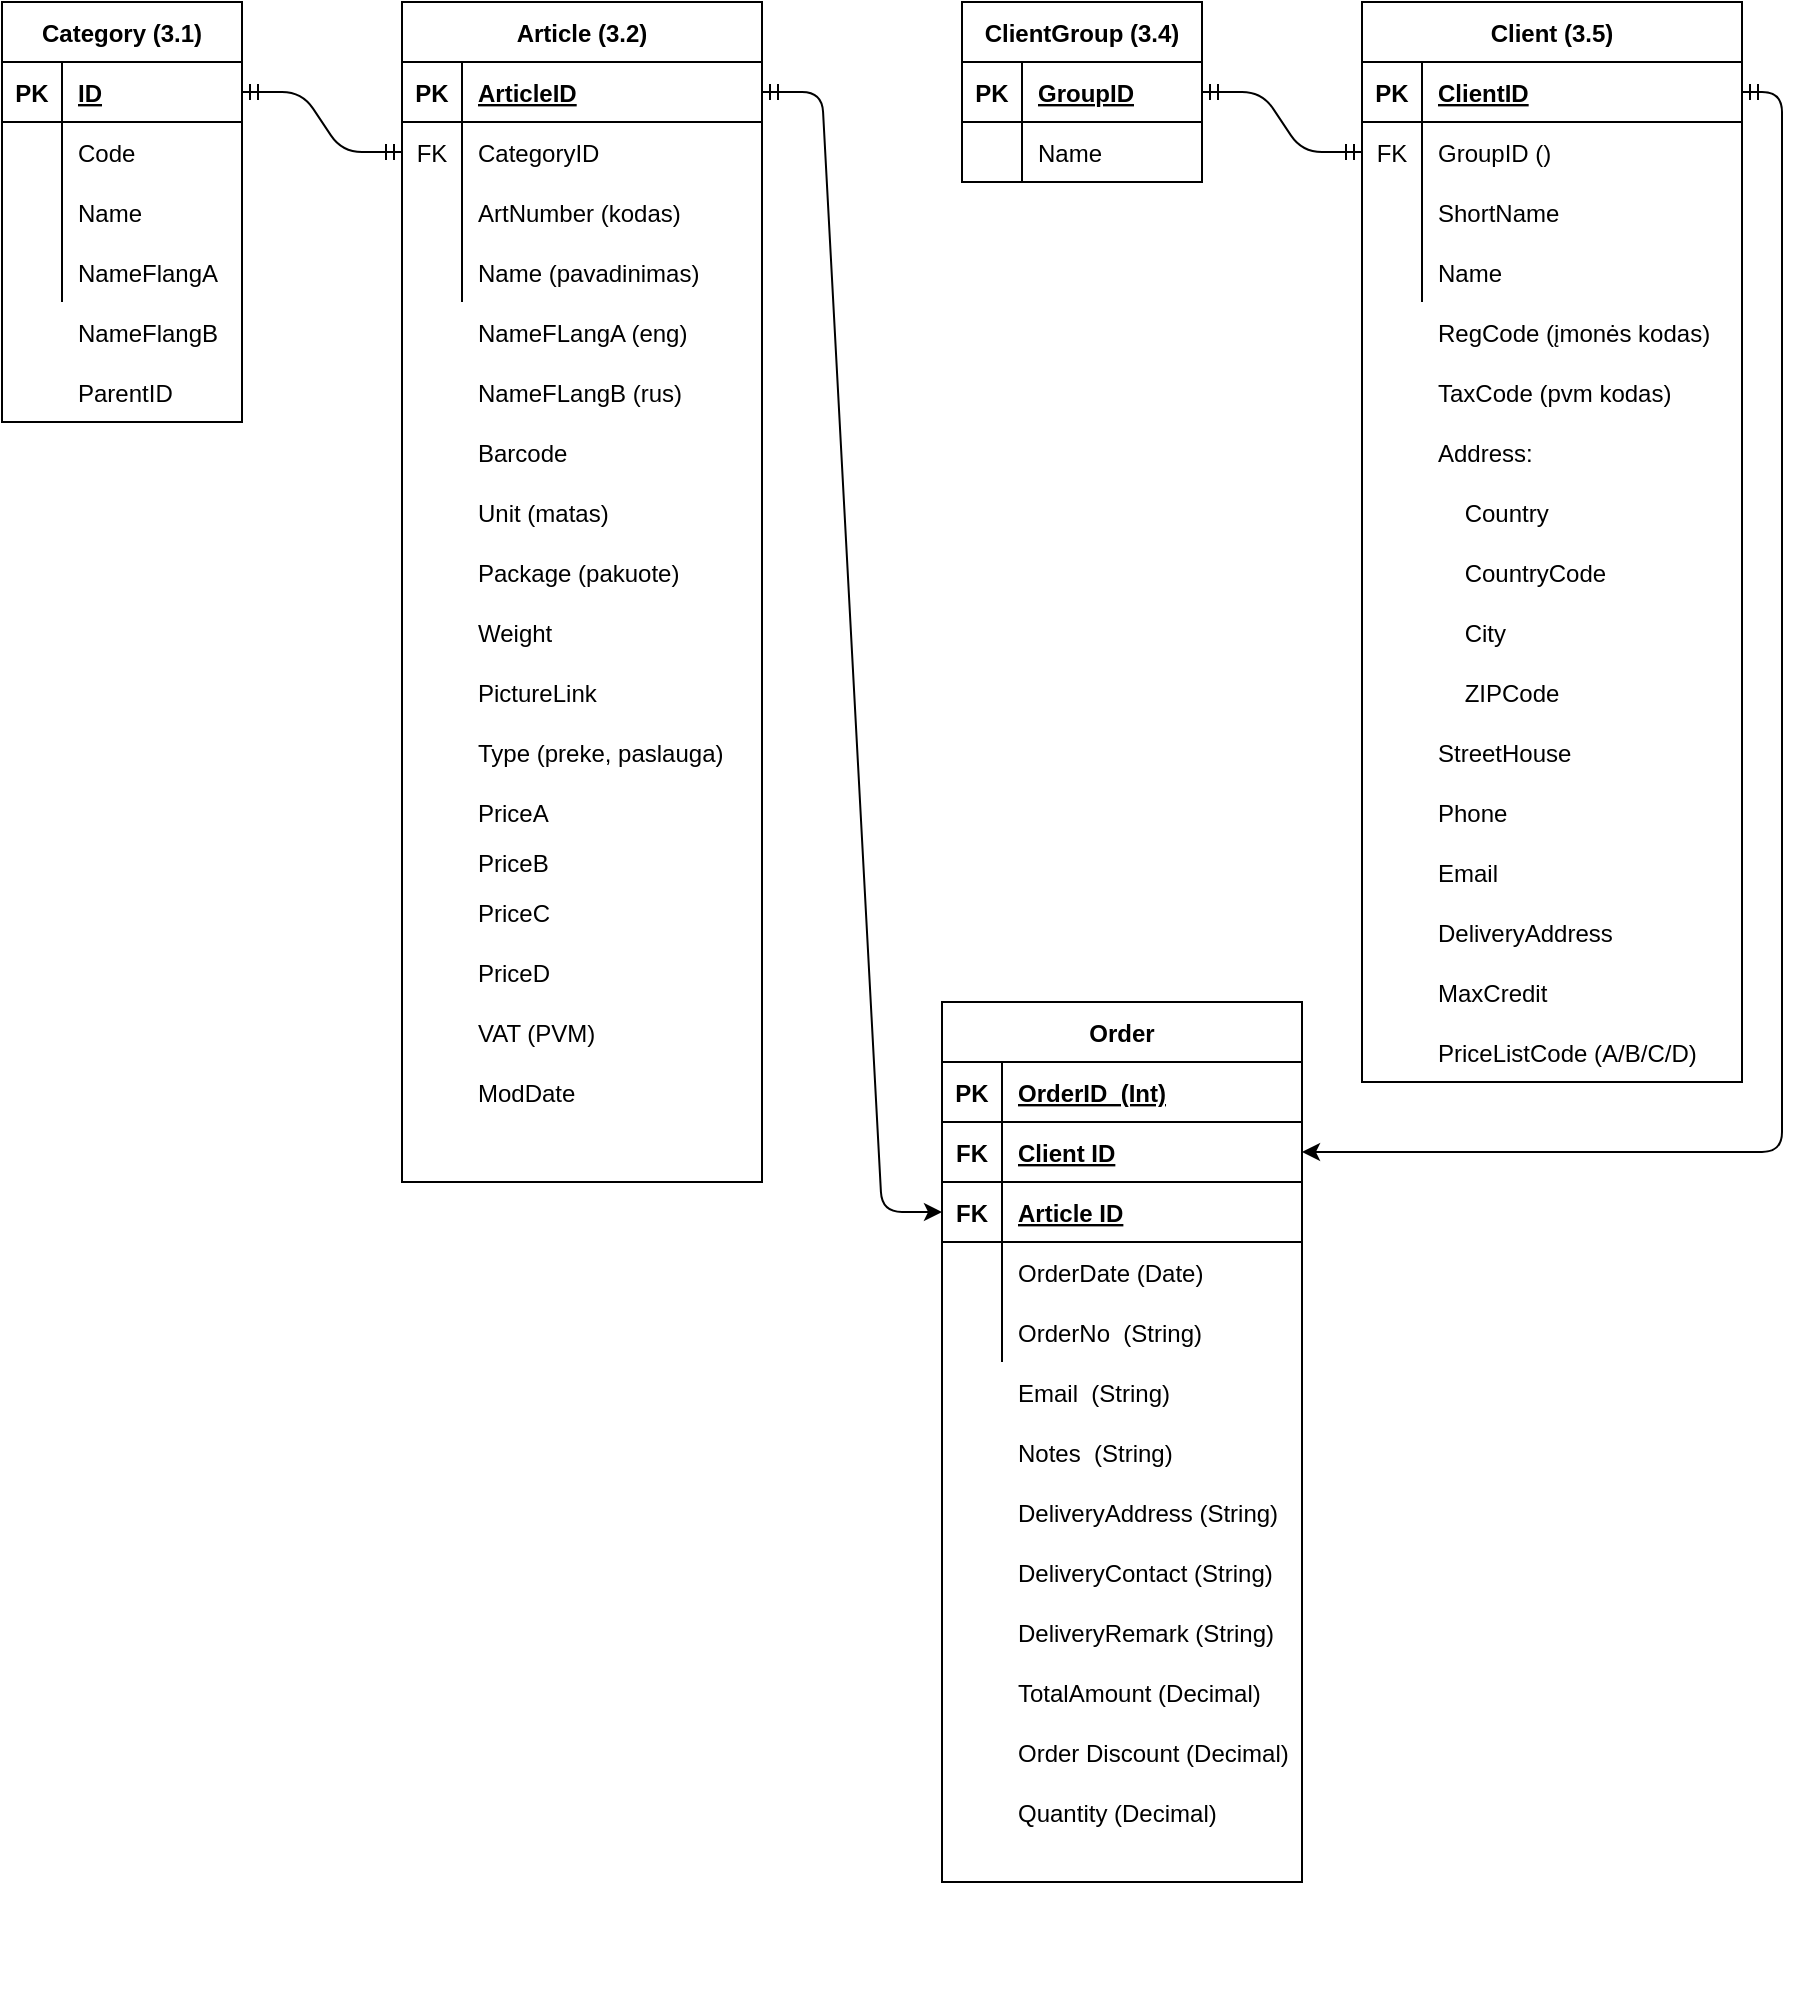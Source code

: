 <mxfile version="13.11.0" type="github">
  <diagram id="Sob70W7KQx55epvfSA4f" name="Page-1">
    <mxGraphModel dx="942" dy="583" grid="1" gridSize="10" guides="1" tooltips="1" connect="1" arrows="1" fold="1" page="1" pageScale="1" pageWidth="1169" pageHeight="1654" math="0" shadow="0">
      <root>
        <mxCell id="0" />
        <mxCell id="1" parent="0" />
        <mxCell id="af1lZ-FyWqJlkD7z8286-17" value="" style="shape=partialRectangle;connectable=0;fillColor=none;top=0;left=0;bottom=0;right=0;align=left;spacingLeft=6;overflow=hidden;" parent="1" vertex="1">
          <mxGeometry x="220" y="240" width="150" height="30" as="geometry" />
        </mxCell>
        <mxCell id="af1lZ-FyWqJlkD7z8286-51" value="" style="group" parent="1" vertex="1" connectable="0">
          <mxGeometry x="240" y="40" width="180" height="590" as="geometry" />
        </mxCell>
        <mxCell id="af1lZ-FyWqJlkD7z8286-2" value="Article (3.2)" style="shape=table;startSize=30;container=1;collapsible=1;childLayout=tableLayout;fixedRows=1;rowLines=0;fontStyle=1;align=center;resizeLast=1;" parent="af1lZ-FyWqJlkD7z8286-51" vertex="1">
          <mxGeometry width="180" height="590" as="geometry" />
        </mxCell>
        <mxCell id="af1lZ-FyWqJlkD7z8286-3" value="" style="shape=partialRectangle;collapsible=0;dropTarget=0;pointerEvents=0;fillColor=none;top=0;left=0;bottom=1;right=0;points=[[0,0.5],[1,0.5]];portConstraint=eastwest;" parent="af1lZ-FyWqJlkD7z8286-2" vertex="1">
          <mxGeometry y="30" width="180" height="30" as="geometry" />
        </mxCell>
        <mxCell id="af1lZ-FyWqJlkD7z8286-4" value="PK" style="shape=partialRectangle;connectable=0;fillColor=none;top=0;left=0;bottom=0;right=0;fontStyle=1;overflow=hidden;" parent="af1lZ-FyWqJlkD7z8286-3" vertex="1">
          <mxGeometry width="30" height="30" as="geometry" />
        </mxCell>
        <mxCell id="af1lZ-FyWqJlkD7z8286-5" value="ArticleID" style="shape=partialRectangle;connectable=0;fillColor=none;top=0;left=0;bottom=0;right=0;align=left;spacingLeft=6;fontStyle=5;overflow=hidden;" parent="af1lZ-FyWqJlkD7z8286-3" vertex="1">
          <mxGeometry x="30" width="150" height="30" as="geometry" />
        </mxCell>
        <mxCell id="af1lZ-FyWqJlkD7z8286-6" value="" style="shape=partialRectangle;collapsible=0;dropTarget=0;pointerEvents=0;fillColor=none;top=0;left=0;bottom=0;right=0;points=[[0,0.5],[1,0.5]];portConstraint=eastwest;" parent="af1lZ-FyWqJlkD7z8286-2" vertex="1">
          <mxGeometry y="60" width="180" height="30" as="geometry" />
        </mxCell>
        <mxCell id="af1lZ-FyWqJlkD7z8286-7" value="FK" style="shape=partialRectangle;connectable=0;fillColor=none;top=0;left=0;bottom=0;right=0;editable=1;overflow=hidden;" parent="af1lZ-FyWqJlkD7z8286-6" vertex="1">
          <mxGeometry width="30" height="30" as="geometry" />
        </mxCell>
        <mxCell id="af1lZ-FyWqJlkD7z8286-8" value="CategoryID" style="shape=partialRectangle;connectable=0;fillColor=none;top=0;left=0;bottom=0;right=0;align=left;spacingLeft=6;overflow=hidden;" parent="af1lZ-FyWqJlkD7z8286-6" vertex="1">
          <mxGeometry x="30" width="150" height="30" as="geometry" />
        </mxCell>
        <mxCell id="af1lZ-FyWqJlkD7z8286-9" value="" style="shape=partialRectangle;collapsible=0;dropTarget=0;pointerEvents=0;fillColor=none;top=0;left=0;bottom=0;right=0;points=[[0,0.5],[1,0.5]];portConstraint=eastwest;" parent="af1lZ-FyWqJlkD7z8286-2" vertex="1">
          <mxGeometry y="90" width="180" height="30" as="geometry" />
        </mxCell>
        <mxCell id="af1lZ-FyWqJlkD7z8286-10" value="" style="shape=partialRectangle;connectable=0;fillColor=none;top=0;left=0;bottom=0;right=0;editable=1;overflow=hidden;" parent="af1lZ-FyWqJlkD7z8286-9" vertex="1">
          <mxGeometry width="30" height="30" as="geometry" />
        </mxCell>
        <mxCell id="af1lZ-FyWqJlkD7z8286-11" value="ArtNumber (kodas)" style="shape=partialRectangle;connectable=0;fillColor=none;top=0;left=0;bottom=0;right=0;align=left;spacingLeft=6;overflow=hidden;" parent="af1lZ-FyWqJlkD7z8286-9" vertex="1">
          <mxGeometry x="30" width="150" height="30" as="geometry" />
        </mxCell>
        <mxCell id="af1lZ-FyWqJlkD7z8286-12" value="" style="shape=partialRectangle;collapsible=0;dropTarget=0;pointerEvents=0;fillColor=none;top=0;left=0;bottom=0;right=0;points=[[0,0.5],[1,0.5]];portConstraint=eastwest;" parent="af1lZ-FyWqJlkD7z8286-2" vertex="1">
          <mxGeometry y="120" width="180" height="30" as="geometry" />
        </mxCell>
        <mxCell id="af1lZ-FyWqJlkD7z8286-13" value="" style="shape=partialRectangle;connectable=0;fillColor=none;top=0;left=0;bottom=0;right=0;editable=1;overflow=hidden;" parent="af1lZ-FyWqJlkD7z8286-12" vertex="1">
          <mxGeometry width="30" height="30" as="geometry" />
        </mxCell>
        <mxCell id="af1lZ-FyWqJlkD7z8286-14" value="Name (pavadinimas)" style="shape=partialRectangle;connectable=0;fillColor=none;top=0;left=0;bottom=0;right=0;align=left;spacingLeft=6;overflow=hidden;" parent="af1lZ-FyWqJlkD7z8286-12" vertex="1">
          <mxGeometry x="30" width="150" height="30" as="geometry" />
        </mxCell>
        <mxCell id="af1lZ-FyWqJlkD7z8286-15" value="" style="shape=partialRectangle;collapsible=0;dropTarget=0;pointerEvents=0;fillColor=none;top=0;left=0;bottom=0;right=0;points=[[0,0.5],[1,0.5]];portConstraint=eastwest;" parent="af1lZ-FyWqJlkD7z8286-51" vertex="1">
          <mxGeometry y="120" width="180" height="30" as="geometry" />
        </mxCell>
        <mxCell id="af1lZ-FyWqJlkD7z8286-16" value="" style="shape=partialRectangle;connectable=0;fillColor=none;top=0;left=0;bottom=0;right=0;editable=1;overflow=hidden;" parent="af1lZ-FyWqJlkD7z8286-15" vertex="1">
          <mxGeometry width="30" height="30" as="geometry" />
        </mxCell>
        <mxCell id="af1lZ-FyWqJlkD7z8286-18" value="" style="shape=partialRectangle;collapsible=0;dropTarget=0;pointerEvents=0;fillColor=none;top=0;left=0;bottom=0;right=0;points=[[0,0.5],[1,0.5]];portConstraint=eastwest;" parent="af1lZ-FyWqJlkD7z8286-51" vertex="1">
          <mxGeometry y="150" width="180" height="30" as="geometry" />
        </mxCell>
        <mxCell id="af1lZ-FyWqJlkD7z8286-19" value="" style="shape=partialRectangle;connectable=0;fillColor=none;top=0;left=0;bottom=0;right=0;editable=1;overflow=hidden;" parent="af1lZ-FyWqJlkD7z8286-18" vertex="1">
          <mxGeometry width="30" height="30" as="geometry" />
        </mxCell>
        <mxCell id="af1lZ-FyWqJlkD7z8286-20" value="NameFLangA (eng)" style="shape=partialRectangle;connectable=0;fillColor=none;top=0;left=0;bottom=0;right=0;align=left;spacingLeft=6;overflow=hidden;" parent="af1lZ-FyWqJlkD7z8286-18" vertex="1">
          <mxGeometry x="30" width="150" height="30" as="geometry" />
        </mxCell>
        <mxCell id="af1lZ-FyWqJlkD7z8286-21" value="" style="shape=partialRectangle;collapsible=0;dropTarget=0;pointerEvents=0;fillColor=none;top=0;left=0;bottom=0;right=0;points=[[0,0.5],[1,0.5]];portConstraint=eastwest;" parent="af1lZ-FyWqJlkD7z8286-51" vertex="1">
          <mxGeometry y="180" width="180" height="30" as="geometry" />
        </mxCell>
        <mxCell id="af1lZ-FyWqJlkD7z8286-22" value="" style="shape=partialRectangle;connectable=0;fillColor=none;top=0;left=0;bottom=0;right=0;editable=1;overflow=hidden;" parent="af1lZ-FyWqJlkD7z8286-21" vertex="1">
          <mxGeometry width="30" height="30" as="geometry" />
        </mxCell>
        <mxCell id="af1lZ-FyWqJlkD7z8286-23" value="NameFLangB (rus)" style="shape=partialRectangle;connectable=0;fillColor=none;top=0;left=0;bottom=0;right=0;align=left;spacingLeft=6;overflow=hidden;" parent="af1lZ-FyWqJlkD7z8286-21" vertex="1">
          <mxGeometry x="30" width="150" height="30" as="geometry" />
        </mxCell>
        <mxCell id="af1lZ-FyWqJlkD7z8286-24" value="" style="shape=partialRectangle;collapsible=0;dropTarget=0;pointerEvents=0;fillColor=none;top=0;left=0;bottom=0;right=0;points=[[0,0.5],[1,0.5]];portConstraint=eastwest;" parent="af1lZ-FyWqJlkD7z8286-51" vertex="1">
          <mxGeometry y="210" width="180" height="30" as="geometry" />
        </mxCell>
        <mxCell id="af1lZ-FyWqJlkD7z8286-25" value="" style="shape=partialRectangle;connectable=0;fillColor=none;top=0;left=0;bottom=0;right=0;editable=1;overflow=hidden;" parent="af1lZ-FyWqJlkD7z8286-24" vertex="1">
          <mxGeometry width="30" height="30" as="geometry" />
        </mxCell>
        <mxCell id="af1lZ-FyWqJlkD7z8286-26" value="Barcode" style="shape=partialRectangle;connectable=0;fillColor=none;top=0;left=0;bottom=0;right=0;align=left;spacingLeft=6;overflow=hidden;" parent="af1lZ-FyWqJlkD7z8286-24" vertex="1">
          <mxGeometry x="30" width="150" height="30" as="geometry" />
        </mxCell>
        <mxCell id="af1lZ-FyWqJlkD7z8286-27" value="" style="shape=partialRectangle;collapsible=0;dropTarget=0;pointerEvents=0;fillColor=none;top=0;left=0;bottom=0;right=0;points=[[0,0.5],[1,0.5]];portConstraint=eastwest;" parent="af1lZ-FyWqJlkD7z8286-51" vertex="1">
          <mxGeometry y="240" width="180" height="30" as="geometry" />
        </mxCell>
        <mxCell id="af1lZ-FyWqJlkD7z8286-28" value="" style="shape=partialRectangle;connectable=0;fillColor=none;top=0;left=0;bottom=0;right=0;editable=1;overflow=hidden;" parent="af1lZ-FyWqJlkD7z8286-27" vertex="1">
          <mxGeometry width="30" height="30" as="geometry" />
        </mxCell>
        <mxCell id="af1lZ-FyWqJlkD7z8286-29" value="Unit (matas)" style="shape=partialRectangle;connectable=0;fillColor=none;top=0;left=0;bottom=0;right=0;align=left;spacingLeft=6;overflow=hidden;" parent="af1lZ-FyWqJlkD7z8286-27" vertex="1">
          <mxGeometry x="30" width="150" height="30" as="geometry" />
        </mxCell>
        <mxCell id="af1lZ-FyWqJlkD7z8286-30" value="" style="shape=partialRectangle;collapsible=0;dropTarget=0;pointerEvents=0;fillColor=none;top=0;left=0;bottom=0;right=0;points=[[0,0.5],[1,0.5]];portConstraint=eastwest;" parent="af1lZ-FyWqJlkD7z8286-51" vertex="1">
          <mxGeometry y="270" width="180" height="30" as="geometry" />
        </mxCell>
        <mxCell id="af1lZ-FyWqJlkD7z8286-31" value="" style="shape=partialRectangle;connectable=0;fillColor=none;top=0;left=0;bottom=0;right=0;editable=1;overflow=hidden;" parent="af1lZ-FyWqJlkD7z8286-30" vertex="1">
          <mxGeometry width="30" height="30" as="geometry" />
        </mxCell>
        <mxCell id="af1lZ-FyWqJlkD7z8286-32" value="Package (pakuote)" style="shape=partialRectangle;connectable=0;fillColor=none;top=0;left=0;bottom=0;right=0;align=left;spacingLeft=6;overflow=hidden;" parent="af1lZ-FyWqJlkD7z8286-30" vertex="1">
          <mxGeometry x="30" width="150" height="30" as="geometry" />
        </mxCell>
        <mxCell id="af1lZ-FyWqJlkD7z8286-33" value="" style="shape=partialRectangle;collapsible=0;dropTarget=0;pointerEvents=0;fillColor=none;top=0;left=0;bottom=0;right=0;points=[[0,0.5],[1,0.5]];portConstraint=eastwest;" parent="af1lZ-FyWqJlkD7z8286-51" vertex="1">
          <mxGeometry y="300" width="180" height="30" as="geometry" />
        </mxCell>
        <mxCell id="af1lZ-FyWqJlkD7z8286-34" value="" style="shape=partialRectangle;connectable=0;fillColor=none;top=0;left=0;bottom=0;right=0;editable=1;overflow=hidden;" parent="af1lZ-FyWqJlkD7z8286-33" vertex="1">
          <mxGeometry width="30" height="30" as="geometry" />
        </mxCell>
        <mxCell id="af1lZ-FyWqJlkD7z8286-35" value="Weight" style="shape=partialRectangle;connectable=0;fillColor=none;top=0;left=0;bottom=0;right=0;align=left;spacingLeft=6;overflow=hidden;" parent="af1lZ-FyWqJlkD7z8286-33" vertex="1">
          <mxGeometry x="30" width="150" height="30" as="geometry" />
        </mxCell>
        <mxCell id="af1lZ-FyWqJlkD7z8286-39" value="" style="shape=partialRectangle;collapsible=0;dropTarget=0;pointerEvents=0;fillColor=none;top=0;left=0;bottom=0;right=0;points=[[0,0.5],[1,0.5]];portConstraint=eastwest;" parent="af1lZ-FyWqJlkD7z8286-51" vertex="1">
          <mxGeometry y="330" width="180" height="30" as="geometry" />
        </mxCell>
        <mxCell id="af1lZ-FyWqJlkD7z8286-40" value="" style="shape=partialRectangle;connectable=0;fillColor=none;top=0;left=0;bottom=0;right=0;editable=1;overflow=hidden;" parent="af1lZ-FyWqJlkD7z8286-39" vertex="1">
          <mxGeometry width="30" height="30" as="geometry" />
        </mxCell>
        <mxCell id="af1lZ-FyWqJlkD7z8286-41" value="PictureLink" style="shape=partialRectangle;connectable=0;fillColor=none;top=0;left=0;bottom=0;right=0;align=left;spacingLeft=6;overflow=hidden;" parent="af1lZ-FyWqJlkD7z8286-39" vertex="1">
          <mxGeometry x="30" width="150" height="30" as="geometry" />
        </mxCell>
        <mxCell id="af1lZ-FyWqJlkD7z8286-42" value="" style="shape=partialRectangle;collapsible=0;dropTarget=0;pointerEvents=0;fillColor=none;top=0;left=0;bottom=0;right=0;points=[[0,0.5],[1,0.5]];portConstraint=eastwest;" parent="af1lZ-FyWqJlkD7z8286-51" vertex="1">
          <mxGeometry y="360" width="180" height="30" as="geometry" />
        </mxCell>
        <mxCell id="af1lZ-FyWqJlkD7z8286-43" value="" style="shape=partialRectangle;connectable=0;fillColor=none;top=0;left=0;bottom=0;right=0;editable=1;overflow=hidden;" parent="af1lZ-FyWqJlkD7z8286-42" vertex="1">
          <mxGeometry width="30" height="30" as="geometry" />
        </mxCell>
        <mxCell id="af1lZ-FyWqJlkD7z8286-44" value="Type (preke, paslauga)" style="shape=partialRectangle;connectable=0;fillColor=none;top=0;left=0;bottom=0;right=0;align=left;spacingLeft=6;overflow=hidden;" parent="af1lZ-FyWqJlkD7z8286-42" vertex="1">
          <mxGeometry x="30" width="150" height="30" as="geometry" />
        </mxCell>
        <mxCell id="af1lZ-FyWqJlkD7z8286-45" value="" style="shape=partialRectangle;collapsible=0;dropTarget=0;pointerEvents=0;fillColor=none;top=0;left=0;bottom=0;right=0;points=[[0,0.5],[1,0.5]];portConstraint=eastwest;" parent="af1lZ-FyWqJlkD7z8286-51" vertex="1">
          <mxGeometry y="390" width="180" height="30" as="geometry" />
        </mxCell>
        <mxCell id="af1lZ-FyWqJlkD7z8286-46" value="" style="shape=partialRectangle;connectable=0;fillColor=none;top=0;left=0;bottom=0;right=0;editable=1;overflow=hidden;" parent="af1lZ-FyWqJlkD7z8286-45" vertex="1">
          <mxGeometry width="30" height="30" as="geometry" />
        </mxCell>
        <mxCell id="af1lZ-FyWqJlkD7z8286-47" value="PriceA" style="shape=partialRectangle;connectable=0;fillColor=none;top=0;left=0;bottom=0;right=0;align=left;spacingLeft=6;overflow=hidden;" parent="af1lZ-FyWqJlkD7z8286-45" vertex="1">
          <mxGeometry x="30" width="150" height="30" as="geometry" />
        </mxCell>
        <mxCell id="af1lZ-FyWqJlkD7z8286-48" value="" style="shape=partialRectangle;collapsible=0;dropTarget=0;pointerEvents=0;fillColor=none;top=0;left=0;bottom=0;right=0;points=[[0,0.5],[1,0.5]];portConstraint=eastwest;" parent="af1lZ-FyWqJlkD7z8286-51" vertex="1">
          <mxGeometry y="415" width="180" height="30" as="geometry" />
        </mxCell>
        <mxCell id="af1lZ-FyWqJlkD7z8286-49" value="" style="shape=partialRectangle;connectable=0;fillColor=none;top=0;left=0;bottom=0;right=0;editable=1;overflow=hidden;" parent="af1lZ-FyWqJlkD7z8286-48" vertex="1">
          <mxGeometry width="30" height="30" as="geometry" />
        </mxCell>
        <mxCell id="af1lZ-FyWqJlkD7z8286-50" value="PriceB" style="shape=partialRectangle;connectable=0;fillColor=none;top=0;left=0;bottom=0;right=0;align=left;spacingLeft=6;overflow=hidden;" parent="af1lZ-FyWqJlkD7z8286-48" vertex="1">
          <mxGeometry x="30" width="150" height="30" as="geometry" />
        </mxCell>
        <mxCell id="af1lZ-FyWqJlkD7z8286-52" value="" style="shape=partialRectangle;collapsible=0;dropTarget=0;pointerEvents=0;fillColor=none;top=0;left=0;bottom=0;right=0;points=[[0,0.5],[1,0.5]];portConstraint=eastwest;" parent="af1lZ-FyWqJlkD7z8286-51" vertex="1">
          <mxGeometry y="440" width="180" height="30" as="geometry" />
        </mxCell>
        <mxCell id="af1lZ-FyWqJlkD7z8286-53" value="" style="shape=partialRectangle;connectable=0;fillColor=none;top=0;left=0;bottom=0;right=0;editable=1;overflow=hidden;" parent="af1lZ-FyWqJlkD7z8286-52" vertex="1">
          <mxGeometry width="30" height="30" as="geometry" />
        </mxCell>
        <mxCell id="af1lZ-FyWqJlkD7z8286-54" value="PriceC" style="shape=partialRectangle;connectable=0;fillColor=none;top=0;left=0;bottom=0;right=0;align=left;spacingLeft=6;overflow=hidden;" parent="af1lZ-FyWqJlkD7z8286-52" vertex="1">
          <mxGeometry x="30" width="150" height="30" as="geometry" />
        </mxCell>
        <mxCell id="af1lZ-FyWqJlkD7z8286-55" value="" style="shape=partialRectangle;collapsible=0;dropTarget=0;pointerEvents=0;fillColor=none;top=0;left=0;bottom=0;right=0;points=[[0,0.5],[1,0.5]];portConstraint=eastwest;" parent="af1lZ-FyWqJlkD7z8286-51" vertex="1">
          <mxGeometry y="470" width="180" height="30" as="geometry" />
        </mxCell>
        <mxCell id="af1lZ-FyWqJlkD7z8286-56" value="" style="shape=partialRectangle;connectable=0;fillColor=none;top=0;left=0;bottom=0;right=0;editable=1;overflow=hidden;" parent="af1lZ-FyWqJlkD7z8286-55" vertex="1">
          <mxGeometry width="30" height="30" as="geometry" />
        </mxCell>
        <mxCell id="af1lZ-FyWqJlkD7z8286-57" value="PriceD" style="shape=partialRectangle;connectable=0;fillColor=none;top=0;left=0;bottom=0;right=0;align=left;spacingLeft=6;overflow=hidden;" parent="af1lZ-FyWqJlkD7z8286-55" vertex="1">
          <mxGeometry x="30" width="150" height="30" as="geometry" />
        </mxCell>
        <mxCell id="af1lZ-FyWqJlkD7z8286-58" value="" style="shape=partialRectangle;collapsible=0;dropTarget=0;pointerEvents=0;fillColor=none;top=0;left=0;bottom=0;right=0;points=[[0,0.5],[1,0.5]];portConstraint=eastwest;" parent="af1lZ-FyWqJlkD7z8286-51" vertex="1">
          <mxGeometry y="500" width="180" height="30" as="geometry" />
        </mxCell>
        <mxCell id="af1lZ-FyWqJlkD7z8286-59" value="" style="shape=partialRectangle;connectable=0;fillColor=none;top=0;left=0;bottom=0;right=0;editable=1;overflow=hidden;" parent="af1lZ-FyWqJlkD7z8286-58" vertex="1">
          <mxGeometry width="30" height="30" as="geometry" />
        </mxCell>
        <mxCell id="af1lZ-FyWqJlkD7z8286-60" value="VAT (PVM)" style="shape=partialRectangle;connectable=0;fillColor=none;top=0;left=0;bottom=0;right=0;align=left;spacingLeft=6;overflow=hidden;" parent="af1lZ-FyWqJlkD7z8286-58" vertex="1">
          <mxGeometry x="30" width="150" height="30" as="geometry" />
        </mxCell>
        <mxCell id="af1lZ-FyWqJlkD7z8286-61" value="ModDate" style="shape=partialRectangle;connectable=0;fillColor=none;top=0;left=0;bottom=0;right=0;align=left;spacingLeft=6;overflow=hidden;" parent="af1lZ-FyWqJlkD7z8286-51" vertex="1">
          <mxGeometry x="30" y="530" width="150" height="30" as="geometry" />
        </mxCell>
        <mxCell id="af1lZ-FyWqJlkD7z8286-78" value="" style="group" parent="1" vertex="1" connectable="0">
          <mxGeometry x="40" y="40" width="120" height="210" as="geometry" />
        </mxCell>
        <mxCell id="af1lZ-FyWqJlkD7z8286-63" value="Category (3.1)" style="shape=table;startSize=30;container=1;collapsible=1;childLayout=tableLayout;fixedRows=1;rowLines=0;fontStyle=1;align=center;resizeLast=1;" parent="af1lZ-FyWqJlkD7z8286-78" vertex="1">
          <mxGeometry width="120" height="210" as="geometry" />
        </mxCell>
        <mxCell id="af1lZ-FyWqJlkD7z8286-64" value="" style="shape=partialRectangle;collapsible=0;dropTarget=0;pointerEvents=0;fillColor=none;top=0;left=0;bottom=1;right=0;points=[[0,0.5],[1,0.5]];portConstraint=eastwest;" parent="af1lZ-FyWqJlkD7z8286-63" vertex="1">
          <mxGeometry y="30" width="120" height="30" as="geometry" />
        </mxCell>
        <mxCell id="af1lZ-FyWqJlkD7z8286-65" value="PK" style="shape=partialRectangle;connectable=0;fillColor=none;top=0;left=0;bottom=0;right=0;fontStyle=1;overflow=hidden;" parent="af1lZ-FyWqJlkD7z8286-64" vertex="1">
          <mxGeometry width="30" height="30" as="geometry" />
        </mxCell>
        <mxCell id="af1lZ-FyWqJlkD7z8286-66" value="ID" style="shape=partialRectangle;connectable=0;fillColor=none;top=0;left=0;bottom=0;right=0;align=left;spacingLeft=6;fontStyle=5;overflow=hidden;" parent="af1lZ-FyWqJlkD7z8286-64" vertex="1">
          <mxGeometry x="30" width="90" height="30" as="geometry" />
        </mxCell>
        <mxCell id="af1lZ-FyWqJlkD7z8286-67" value="" style="shape=partialRectangle;collapsible=0;dropTarget=0;pointerEvents=0;fillColor=none;top=0;left=0;bottom=0;right=0;points=[[0,0.5],[1,0.5]];portConstraint=eastwest;" parent="af1lZ-FyWqJlkD7z8286-63" vertex="1">
          <mxGeometry y="60" width="120" height="30" as="geometry" />
        </mxCell>
        <mxCell id="af1lZ-FyWqJlkD7z8286-68" value="" style="shape=partialRectangle;connectable=0;fillColor=none;top=0;left=0;bottom=0;right=0;editable=1;overflow=hidden;" parent="af1lZ-FyWqJlkD7z8286-67" vertex="1">
          <mxGeometry width="30" height="30" as="geometry" />
        </mxCell>
        <mxCell id="af1lZ-FyWqJlkD7z8286-69" value="Code" style="shape=partialRectangle;connectable=0;fillColor=none;top=0;left=0;bottom=0;right=0;align=left;spacingLeft=6;overflow=hidden;" parent="af1lZ-FyWqJlkD7z8286-67" vertex="1">
          <mxGeometry x="30" width="90" height="30" as="geometry" />
        </mxCell>
        <mxCell id="af1lZ-FyWqJlkD7z8286-70" value="" style="shape=partialRectangle;collapsible=0;dropTarget=0;pointerEvents=0;fillColor=none;top=0;left=0;bottom=0;right=0;points=[[0,0.5],[1,0.5]];portConstraint=eastwest;" parent="af1lZ-FyWqJlkD7z8286-63" vertex="1">
          <mxGeometry y="90" width="120" height="30" as="geometry" />
        </mxCell>
        <mxCell id="af1lZ-FyWqJlkD7z8286-71" value="" style="shape=partialRectangle;connectable=0;fillColor=none;top=0;left=0;bottom=0;right=0;editable=1;overflow=hidden;" parent="af1lZ-FyWqJlkD7z8286-70" vertex="1">
          <mxGeometry width="30" height="30" as="geometry" />
        </mxCell>
        <mxCell id="af1lZ-FyWqJlkD7z8286-72" value="Name" style="shape=partialRectangle;connectable=0;fillColor=none;top=0;left=0;bottom=0;right=0;align=left;spacingLeft=6;overflow=hidden;" parent="af1lZ-FyWqJlkD7z8286-70" vertex="1">
          <mxGeometry x="30" width="90" height="30" as="geometry" />
        </mxCell>
        <mxCell id="af1lZ-FyWqJlkD7z8286-73" value="" style="shape=partialRectangle;collapsible=0;dropTarget=0;pointerEvents=0;fillColor=none;top=0;left=0;bottom=0;right=0;points=[[0,0.5],[1,0.5]];portConstraint=eastwest;" parent="af1lZ-FyWqJlkD7z8286-63" vertex="1">
          <mxGeometry y="120" width="120" height="30" as="geometry" />
        </mxCell>
        <mxCell id="af1lZ-FyWqJlkD7z8286-74" value="" style="shape=partialRectangle;connectable=0;fillColor=none;top=0;left=0;bottom=0;right=0;editable=1;overflow=hidden;" parent="af1lZ-FyWqJlkD7z8286-73" vertex="1">
          <mxGeometry width="30" height="30" as="geometry" />
        </mxCell>
        <mxCell id="af1lZ-FyWqJlkD7z8286-75" value="NameFlangA" style="shape=partialRectangle;connectable=0;fillColor=none;top=0;left=0;bottom=0;right=0;align=left;spacingLeft=6;overflow=hidden;" parent="af1lZ-FyWqJlkD7z8286-73" vertex="1">
          <mxGeometry x="30" width="90" height="30" as="geometry" />
        </mxCell>
        <mxCell id="af1lZ-FyWqJlkD7z8286-76" value="NameFlangB" style="shape=partialRectangle;connectable=0;fillColor=none;top=0;left=0;bottom=0;right=0;align=left;spacingLeft=6;overflow=hidden;" parent="af1lZ-FyWqJlkD7z8286-78" vertex="1">
          <mxGeometry x="30" y="150" width="100" height="30" as="geometry" />
        </mxCell>
        <mxCell id="af1lZ-FyWqJlkD7z8286-77" value="ParentID" style="shape=partialRectangle;connectable=0;fillColor=none;top=0;left=0;bottom=0;right=0;align=left;spacingLeft=6;overflow=hidden;" parent="af1lZ-FyWqJlkD7z8286-78" vertex="1">
          <mxGeometry x="30" y="180" width="100" height="30" as="geometry" />
        </mxCell>
        <mxCell id="P_urnt_263wwcZt1g3lV-1" value="ClientGroup (3.4)" style="shape=table;startSize=30;container=1;collapsible=1;childLayout=tableLayout;fixedRows=1;rowLines=0;fontStyle=1;align=center;resizeLast=1;" parent="1" vertex="1">
          <mxGeometry x="520" y="40" width="120" height="90" as="geometry" />
        </mxCell>
        <mxCell id="P_urnt_263wwcZt1g3lV-2" value="" style="shape=partialRectangle;collapsible=0;dropTarget=0;pointerEvents=0;fillColor=none;top=0;left=0;bottom=1;right=0;points=[[0,0.5],[1,0.5]];portConstraint=eastwest;" parent="P_urnt_263wwcZt1g3lV-1" vertex="1">
          <mxGeometry y="30" width="120" height="30" as="geometry" />
        </mxCell>
        <mxCell id="P_urnt_263wwcZt1g3lV-3" value="PK" style="shape=partialRectangle;connectable=0;fillColor=none;top=0;left=0;bottom=0;right=0;fontStyle=1;overflow=hidden;" parent="P_urnt_263wwcZt1g3lV-2" vertex="1">
          <mxGeometry width="30" height="30" as="geometry" />
        </mxCell>
        <mxCell id="P_urnt_263wwcZt1g3lV-4" value="GroupID" style="shape=partialRectangle;connectable=0;fillColor=none;top=0;left=0;bottom=0;right=0;align=left;spacingLeft=6;fontStyle=5;overflow=hidden;" parent="P_urnt_263wwcZt1g3lV-2" vertex="1">
          <mxGeometry x="30" width="90" height="30" as="geometry" />
        </mxCell>
        <mxCell id="P_urnt_263wwcZt1g3lV-5" value="" style="shape=partialRectangle;collapsible=0;dropTarget=0;pointerEvents=0;fillColor=none;top=0;left=0;bottom=0;right=0;points=[[0,0.5],[1,0.5]];portConstraint=eastwest;" parent="P_urnt_263wwcZt1g3lV-1" vertex="1">
          <mxGeometry y="60" width="120" height="30" as="geometry" />
        </mxCell>
        <mxCell id="P_urnt_263wwcZt1g3lV-6" value="" style="shape=partialRectangle;connectable=0;fillColor=none;top=0;left=0;bottom=0;right=0;editable=1;overflow=hidden;" parent="P_urnt_263wwcZt1g3lV-5" vertex="1">
          <mxGeometry width="30" height="30" as="geometry" />
        </mxCell>
        <mxCell id="P_urnt_263wwcZt1g3lV-7" value="Name" style="shape=partialRectangle;connectable=0;fillColor=none;top=0;left=0;bottom=0;right=0;align=left;spacingLeft=6;overflow=hidden;" parent="P_urnt_263wwcZt1g3lV-5" vertex="1">
          <mxGeometry x="30" width="90" height="30" as="geometry" />
        </mxCell>
        <mxCell id="P_urnt_263wwcZt1g3lV-15" value="" style="edgeStyle=entityRelationEdgeStyle;fontSize=12;html=1;endArrow=ERmandOne;startArrow=ERmandOne;exitX=0;exitY=0.5;exitDx=0;exitDy=0;entryX=1;entryY=0.5;entryDx=0;entryDy=0;" parent="1" source="af1lZ-FyWqJlkD7z8286-6" target="af1lZ-FyWqJlkD7z8286-64" edge="1">
          <mxGeometry width="100" height="100" relative="1" as="geometry">
            <mxPoint x="370" y="340" as="sourcePoint" />
            <mxPoint x="470" y="240" as="targetPoint" />
          </mxGeometry>
        </mxCell>
        <mxCell id="P_urnt_263wwcZt1g3lV-94" value="" style="edgeStyle=entityRelationEdgeStyle;fontSize=12;html=1;endArrow=ERmandOne;startArrow=ERmandOne;exitX=1;exitY=0.5;exitDx=0;exitDy=0;entryX=0;entryY=0.5;entryDx=0;entryDy=0;" parent="1" source="P_urnt_263wwcZt1g3lV-1" target="P_urnt_263wwcZt1g3lV-79" edge="1">
          <mxGeometry width="100" height="100" relative="1" as="geometry">
            <mxPoint x="650" y="320" as="sourcePoint" />
            <mxPoint x="750" y="220" as="targetPoint" />
          </mxGeometry>
        </mxCell>
        <mxCell id="ulUfgCtWSyFp1jdzbr14-1" value="" style="group" parent="1" vertex="1" connectable="0">
          <mxGeometry x="720" y="40" width="190" height="540" as="geometry" />
        </mxCell>
        <mxCell id="P_urnt_263wwcZt1g3lV-75" value="Client (3.5)" style="shape=table;startSize=30;container=1;collapsible=1;childLayout=tableLayout;fixedRows=1;rowLines=0;fontStyle=1;align=center;resizeLast=1;" parent="ulUfgCtWSyFp1jdzbr14-1" vertex="1">
          <mxGeometry width="190" height="540" as="geometry" />
        </mxCell>
        <mxCell id="P_urnt_263wwcZt1g3lV-76" value="" style="shape=partialRectangle;collapsible=0;dropTarget=0;pointerEvents=0;fillColor=none;top=0;left=0;bottom=1;right=0;points=[[0,0.5],[1,0.5]];portConstraint=eastwest;" parent="P_urnt_263wwcZt1g3lV-75" vertex="1">
          <mxGeometry y="30" width="190" height="30" as="geometry" />
        </mxCell>
        <mxCell id="P_urnt_263wwcZt1g3lV-77" value="PK" style="shape=partialRectangle;connectable=0;fillColor=none;top=0;left=0;bottom=0;right=0;fontStyle=1;overflow=hidden;" parent="P_urnt_263wwcZt1g3lV-76" vertex="1">
          <mxGeometry width="30" height="30" as="geometry" />
        </mxCell>
        <mxCell id="P_urnt_263wwcZt1g3lV-78" value="ClientID" style="shape=partialRectangle;connectable=0;fillColor=none;top=0;left=0;bottom=0;right=0;align=left;spacingLeft=6;fontStyle=5;overflow=hidden;" parent="P_urnt_263wwcZt1g3lV-76" vertex="1">
          <mxGeometry x="30" width="160" height="30" as="geometry" />
        </mxCell>
        <mxCell id="P_urnt_263wwcZt1g3lV-79" value="" style="shape=partialRectangle;collapsible=0;dropTarget=0;pointerEvents=0;fillColor=none;top=0;left=0;bottom=0;right=0;points=[[0,0.5],[1,0.5]];portConstraint=eastwest;" parent="P_urnt_263wwcZt1g3lV-75" vertex="1">
          <mxGeometry y="60" width="190" height="30" as="geometry" />
        </mxCell>
        <mxCell id="P_urnt_263wwcZt1g3lV-80" value="FK" style="shape=partialRectangle;connectable=0;fillColor=none;top=0;left=0;bottom=0;right=0;editable=1;overflow=hidden;" parent="P_urnt_263wwcZt1g3lV-79" vertex="1">
          <mxGeometry width="30" height="30" as="geometry" />
        </mxCell>
        <mxCell id="P_urnt_263wwcZt1g3lV-81" value="GroupID ()" style="shape=partialRectangle;connectable=0;fillColor=none;top=0;left=0;bottom=0;right=0;align=left;spacingLeft=6;overflow=hidden;" parent="P_urnt_263wwcZt1g3lV-79" vertex="1">
          <mxGeometry x="30" width="160" height="30" as="geometry" />
        </mxCell>
        <mxCell id="P_urnt_263wwcZt1g3lV-82" value="" style="shape=partialRectangle;collapsible=0;dropTarget=0;pointerEvents=0;fillColor=none;top=0;left=0;bottom=0;right=0;points=[[0,0.5],[1,0.5]];portConstraint=eastwest;" parent="P_urnt_263wwcZt1g3lV-75" vertex="1">
          <mxGeometry y="90" width="190" height="30" as="geometry" />
        </mxCell>
        <mxCell id="P_urnt_263wwcZt1g3lV-83" value="" style="shape=partialRectangle;connectable=0;fillColor=none;top=0;left=0;bottom=0;right=0;editable=1;overflow=hidden;" parent="P_urnt_263wwcZt1g3lV-82" vertex="1">
          <mxGeometry width="30" height="30" as="geometry" />
        </mxCell>
        <mxCell id="P_urnt_263wwcZt1g3lV-84" value="ShortName" style="shape=partialRectangle;connectable=0;fillColor=none;top=0;left=0;bottom=0;right=0;align=left;spacingLeft=6;overflow=hidden;" parent="P_urnt_263wwcZt1g3lV-82" vertex="1">
          <mxGeometry x="30" width="160" height="30" as="geometry" />
        </mxCell>
        <mxCell id="P_urnt_263wwcZt1g3lV-85" value="" style="shape=partialRectangle;collapsible=0;dropTarget=0;pointerEvents=0;fillColor=none;top=0;left=0;bottom=0;right=0;points=[[0,0.5],[1,0.5]];portConstraint=eastwest;" parent="P_urnt_263wwcZt1g3lV-75" vertex="1">
          <mxGeometry y="120" width="190" height="30" as="geometry" />
        </mxCell>
        <mxCell id="P_urnt_263wwcZt1g3lV-86" value="" style="shape=partialRectangle;connectable=0;fillColor=none;top=0;left=0;bottom=0;right=0;editable=1;overflow=hidden;" parent="P_urnt_263wwcZt1g3lV-85" vertex="1">
          <mxGeometry width="30" height="30" as="geometry" />
        </mxCell>
        <mxCell id="P_urnt_263wwcZt1g3lV-87" value="Name" style="shape=partialRectangle;connectable=0;fillColor=none;top=0;left=0;bottom=0;right=0;align=left;spacingLeft=6;overflow=hidden;" parent="P_urnt_263wwcZt1g3lV-85" vertex="1">
          <mxGeometry x="30" width="160" height="30" as="geometry" />
        </mxCell>
        <mxCell id="P_urnt_263wwcZt1g3lV-88" value="RegCode (įmonės kodas)" style="shape=partialRectangle;connectable=0;fillColor=none;top=0;left=0;bottom=0;right=0;align=left;spacingLeft=6;overflow=hidden;" parent="ulUfgCtWSyFp1jdzbr14-1" vertex="1">
          <mxGeometry x="30" y="150" width="150" height="30" as="geometry" />
        </mxCell>
        <mxCell id="P_urnt_263wwcZt1g3lV-89" value="TaxCode (pvm kodas)" style="shape=partialRectangle;connectable=0;fillColor=none;top=0;left=0;bottom=0;right=0;align=left;spacingLeft=6;overflow=hidden;" parent="ulUfgCtWSyFp1jdzbr14-1" vertex="1">
          <mxGeometry x="30" y="180" width="150" height="30" as="geometry" />
        </mxCell>
        <mxCell id="P_urnt_263wwcZt1g3lV-90" value="Address:" style="shape=partialRectangle;connectable=0;fillColor=none;top=0;left=0;bottom=0;right=0;align=left;spacingLeft=6;overflow=hidden;" parent="ulUfgCtWSyFp1jdzbr14-1" vertex="1">
          <mxGeometry x="30" y="210" width="150" height="30" as="geometry" />
        </mxCell>
        <mxCell id="P_urnt_263wwcZt1g3lV-91" value="    Country" style="shape=partialRectangle;connectable=0;top=0;left=0;bottom=0;right=0;align=left;spacingLeft=6;overflow=hidden;fillColor=none;" parent="ulUfgCtWSyFp1jdzbr14-1" vertex="1">
          <mxGeometry x="30" y="240" width="150" height="30" as="geometry" />
        </mxCell>
        <mxCell id="P_urnt_263wwcZt1g3lV-95" value="    CountryCode" style="shape=partialRectangle;connectable=0;top=0;left=0;bottom=0;right=0;align=left;spacingLeft=6;overflow=hidden;fillColor=none;" parent="ulUfgCtWSyFp1jdzbr14-1" vertex="1">
          <mxGeometry x="30" y="270" width="150" height="30" as="geometry" />
        </mxCell>
        <mxCell id="P_urnt_263wwcZt1g3lV-96" value="    City" style="shape=partialRectangle;connectable=0;top=0;left=0;bottom=0;right=0;align=left;spacingLeft=6;overflow=hidden;fillColor=none;" parent="ulUfgCtWSyFp1jdzbr14-1" vertex="1">
          <mxGeometry x="30" y="300" width="150" height="30" as="geometry" />
        </mxCell>
        <mxCell id="P_urnt_263wwcZt1g3lV-97" value="    ZIPCode" style="shape=partialRectangle;connectable=0;top=0;left=0;bottom=0;right=0;align=left;spacingLeft=6;overflow=hidden;fillColor=none;" parent="ulUfgCtWSyFp1jdzbr14-1" vertex="1">
          <mxGeometry x="30" y="330" width="150" height="30" as="geometry" />
        </mxCell>
        <mxCell id="P_urnt_263wwcZt1g3lV-98" value="StreetHouse" style="shape=partialRectangle;connectable=0;top=0;left=0;bottom=0;right=0;align=left;spacingLeft=6;overflow=hidden;fillColor=none;" parent="ulUfgCtWSyFp1jdzbr14-1" vertex="1">
          <mxGeometry x="30" y="360" width="150" height="30" as="geometry" />
        </mxCell>
        <mxCell id="P_urnt_263wwcZt1g3lV-99" value="Phone" style="shape=partialRectangle;connectable=0;top=0;left=0;bottom=0;right=0;align=left;spacingLeft=6;overflow=hidden;fillColor=none;" parent="ulUfgCtWSyFp1jdzbr14-1" vertex="1">
          <mxGeometry x="30" y="390" width="150" height="30" as="geometry" />
        </mxCell>
        <mxCell id="P_urnt_263wwcZt1g3lV-100" value="Email" style="shape=partialRectangle;connectable=0;top=0;left=0;bottom=0;right=0;align=left;spacingLeft=6;overflow=hidden;fillColor=none;" parent="ulUfgCtWSyFp1jdzbr14-1" vertex="1">
          <mxGeometry x="30" y="420" width="150" height="30" as="geometry" />
        </mxCell>
        <mxCell id="P_urnt_263wwcZt1g3lV-101" value="DeliveryAddress" style="shape=partialRectangle;connectable=0;top=0;left=0;bottom=0;right=0;align=left;spacingLeft=6;overflow=hidden;fillColor=none;" parent="ulUfgCtWSyFp1jdzbr14-1" vertex="1">
          <mxGeometry x="30" y="450" width="150" height="30" as="geometry" />
        </mxCell>
        <mxCell id="P_urnt_263wwcZt1g3lV-102" value="MaxCredit" style="shape=partialRectangle;connectable=0;top=0;left=0;bottom=0;right=0;align=left;spacingLeft=6;overflow=hidden;fillColor=none;" parent="ulUfgCtWSyFp1jdzbr14-1" vertex="1">
          <mxGeometry x="30" y="480" width="150" height="30" as="geometry" />
        </mxCell>
        <mxCell id="P_urnt_263wwcZt1g3lV-103" value="PriceListCode (A/B/C/D)" style="shape=partialRectangle;connectable=0;top=0;left=0;bottom=0;right=0;align=left;spacingLeft=6;overflow=hidden;fillColor=none;" parent="ulUfgCtWSyFp1jdzbr14-1" vertex="1">
          <mxGeometry x="30" y="510" width="150" height="30" as="geometry" />
        </mxCell>
        <mxCell id="4ttG8Y6lwi5u2W92VzoY-5" style="edgeStyle=entityRelationEdgeStyle;rounded=1;orthogonalLoop=1;jettySize=auto;html=1;exitX=1;exitY=0.5;exitDx=0;exitDy=0;entryX=0;entryY=0.5;entryDx=0;entryDy=0;startArrow=ERmandOne;startFill=0;" parent="1" source="af1lZ-FyWqJlkD7z8286-3" target="4ttG8Y6lwi5u2W92VzoY-16" edge="1">
          <mxGeometry relative="1" as="geometry">
            <mxPoint x="450" y="980" as="targetPoint" />
          </mxGeometry>
        </mxCell>
        <mxCell id="4ttG8Y6lwi5u2W92VzoY-19" value="" style="group" parent="1" vertex="1" connectable="0">
          <mxGeometry x="500" y="600" width="180" height="440" as="geometry" />
        </mxCell>
        <mxCell id="ulUfgCtWSyFp1jdzbr14-16" value="Email  (String)" style="shape=partialRectangle;connectable=0;fillColor=none;top=0;left=0;bottom=0;right=0;align=left;spacingLeft=6;overflow=hidden;container=0;" parent="4ttG8Y6lwi5u2W92VzoY-19" vertex="1">
          <mxGeometry x="40" y="120" width="150" height="30" as="geometry" />
        </mxCell>
        <mxCell id="ulUfgCtWSyFp1jdzbr14-17" value="Notes  (String)" style="shape=partialRectangle;connectable=0;fillColor=none;top=0;left=0;bottom=0;right=0;align=left;spacingLeft=6;overflow=hidden;container=0;" parent="4ttG8Y6lwi5u2W92VzoY-19" vertex="1">
          <mxGeometry x="40" y="150" width="150" height="30" as="geometry" />
        </mxCell>
        <mxCell id="ulUfgCtWSyFp1jdzbr14-18" value="DeliveryAddress (String)" style="shape=partialRectangle;connectable=0;fillColor=none;top=0;left=0;bottom=0;right=0;align=left;spacingLeft=6;overflow=hidden;container=0;" parent="4ttG8Y6lwi5u2W92VzoY-19" vertex="1">
          <mxGeometry x="40" y="180" width="150" height="30" as="geometry" />
        </mxCell>
        <mxCell id="ulUfgCtWSyFp1jdzbr14-19" value="DeliveryContact (String)" style="shape=partialRectangle;connectable=0;fillColor=none;top=0;left=0;bottom=0;right=0;align=left;spacingLeft=6;overflow=hidden;container=0;" parent="4ttG8Y6lwi5u2W92VzoY-19" vertex="1">
          <mxGeometry x="40" y="210" width="150" height="30" as="geometry" />
        </mxCell>
        <mxCell id="ulUfgCtWSyFp1jdzbr14-21" value="DeliveryRemark (String)" style="shape=partialRectangle;connectable=0;fillColor=none;top=0;left=0;bottom=0;right=0;align=left;spacingLeft=6;overflow=hidden;container=0;" parent="4ttG8Y6lwi5u2W92VzoY-19" vertex="1">
          <mxGeometry x="40" y="240" width="150" height="30" as="geometry" />
        </mxCell>
        <mxCell id="ulUfgCtWSyFp1jdzbr14-22" value="TotalAmount (Decimal)" style="shape=partialRectangle;connectable=0;fillColor=none;top=0;left=0;bottom=0;right=0;align=left;spacingLeft=6;overflow=hidden;container=0;" parent="4ttG8Y6lwi5u2W92VzoY-19" vertex="1">
          <mxGeometry x="40" y="270" width="150" height="30" as="geometry" />
        </mxCell>
        <mxCell id="ulUfgCtWSyFp1jdzbr14-23" value="Order Discount (Decimal)" style="shape=partialRectangle;connectable=0;fillColor=none;top=0;left=0;bottom=0;right=0;align=left;spacingLeft=6;overflow=hidden;container=0;" parent="4ttG8Y6lwi5u2W92VzoY-19" vertex="1">
          <mxGeometry x="40" y="300" width="150" height="30" as="geometry" />
        </mxCell>
        <mxCell id="4ttG8Y6lwi5u2W92VzoY-2" value="Quantity (Decimal)" style="shape=partialRectangle;connectable=0;fillColor=none;top=0;left=0;bottom=0;right=0;align=left;spacingLeft=6;overflow=hidden;container=0;" parent="4ttG8Y6lwi5u2W92VzoY-19" vertex="1">
          <mxGeometry x="40" y="330" width="150" height="30" as="geometry" />
        </mxCell>
        <mxCell id="4ttG8Y6lwi5u2W92VzoY-20" style="edgeStyle=orthogonalEdgeStyle;rounded=1;orthogonalLoop=1;jettySize=auto;html=1;exitX=1;exitY=0.5;exitDx=0;exitDy=0;entryX=1;entryY=0.5;entryDx=0;entryDy=0;startArrow=ERmandOne;startFill=0;" parent="1" source="P_urnt_263wwcZt1g3lV-76" target="4ttG8Y6lwi5u2W92VzoY-7" edge="1">
          <mxGeometry relative="1" as="geometry" />
        </mxCell>
        <mxCell id="ulUfgCtWSyFp1jdzbr14-2" value="Order" style="shape=table;startSize=30;container=1;collapsible=1;childLayout=tableLayout;fixedRows=1;rowLines=0;fontStyle=1;align=center;resizeLast=1;fillColor=none;" parent="1" vertex="1">
          <mxGeometry x="510" y="540" width="180" height="440" as="geometry" />
        </mxCell>
        <mxCell id="ulUfgCtWSyFp1jdzbr14-3" value="" style="shape=partialRectangle;collapsible=0;dropTarget=0;pointerEvents=0;fillColor=none;top=0;left=0;bottom=1;right=0;points=[[0,0.5],[1,0.5]];portConstraint=eastwest;" parent="ulUfgCtWSyFp1jdzbr14-2" vertex="1">
          <mxGeometry y="30" width="180" height="30" as="geometry" />
        </mxCell>
        <mxCell id="ulUfgCtWSyFp1jdzbr14-4" value="PK" style="shape=partialRectangle;connectable=0;fillColor=none;top=0;left=0;bottom=0;right=0;fontStyle=1;overflow=hidden;container=0;" parent="ulUfgCtWSyFp1jdzbr14-3" vertex="1">
          <mxGeometry width="30" height="30" as="geometry" />
        </mxCell>
        <mxCell id="ulUfgCtWSyFp1jdzbr14-5" value="OrderID  (Int)" style="shape=partialRectangle;connectable=0;fillColor=none;top=0;left=0;bottom=0;right=0;align=left;spacingLeft=6;fontStyle=5;overflow=hidden;container=0;" parent="ulUfgCtWSyFp1jdzbr14-3" vertex="1">
          <mxGeometry x="30" width="150" height="30" as="geometry" />
        </mxCell>
        <mxCell id="4ttG8Y6lwi5u2W92VzoY-7" value="" style="shape=partialRectangle;collapsible=0;dropTarget=0;pointerEvents=0;fillColor=none;top=0;left=0;bottom=1;right=0;points=[[0,0.5],[1,0.5]];portConstraint=eastwest;" parent="ulUfgCtWSyFp1jdzbr14-2" vertex="1">
          <mxGeometry y="60" width="180" height="30" as="geometry" />
        </mxCell>
        <mxCell id="4ttG8Y6lwi5u2W92VzoY-8" value="FK" style="shape=partialRectangle;connectable=0;fillColor=none;top=0;left=0;bottom=0;right=0;fontStyle=1;overflow=hidden;container=0;" parent="4ttG8Y6lwi5u2W92VzoY-7" vertex="1">
          <mxGeometry width="30" height="30" as="geometry" />
        </mxCell>
        <mxCell id="4ttG8Y6lwi5u2W92VzoY-9" value="Client ID" style="shape=partialRectangle;connectable=0;fillColor=none;top=0;left=0;bottom=0;right=0;align=left;spacingLeft=6;fontStyle=5;overflow=hidden;container=0;" parent="4ttG8Y6lwi5u2W92VzoY-7" vertex="1">
          <mxGeometry x="30" width="150" height="30" as="geometry" />
        </mxCell>
        <mxCell id="4ttG8Y6lwi5u2W92VzoY-16" value="" style="shape=partialRectangle;collapsible=0;dropTarget=0;pointerEvents=0;fillColor=none;top=0;left=0;bottom=1;right=0;points=[[0,0.5],[1,0.5]];portConstraint=eastwest;" parent="ulUfgCtWSyFp1jdzbr14-2" vertex="1">
          <mxGeometry y="90" width="180" height="30" as="geometry" />
        </mxCell>
        <mxCell id="4ttG8Y6lwi5u2W92VzoY-17" value="FK" style="shape=partialRectangle;connectable=0;fillColor=none;top=0;left=0;bottom=0;right=0;fontStyle=1;overflow=hidden;container=0;" parent="4ttG8Y6lwi5u2W92VzoY-16" vertex="1">
          <mxGeometry width="30" height="30" as="geometry" />
        </mxCell>
        <mxCell id="4ttG8Y6lwi5u2W92VzoY-18" value="Article ID" style="shape=partialRectangle;connectable=0;fillColor=none;top=0;left=0;bottom=0;right=0;align=left;spacingLeft=6;fontStyle=5;overflow=hidden;container=0;" parent="4ttG8Y6lwi5u2W92VzoY-16" vertex="1">
          <mxGeometry x="30" width="150" height="30" as="geometry" />
        </mxCell>
        <mxCell id="ulUfgCtWSyFp1jdzbr14-12" value="" style="shape=partialRectangle;collapsible=0;dropTarget=0;pointerEvents=0;fillColor=none;top=0;left=0;bottom=0;right=0;points=[[0,0.5],[1,0.5]];portConstraint=eastwest;" parent="ulUfgCtWSyFp1jdzbr14-2" vertex="1">
          <mxGeometry y="120" width="180" height="30" as="geometry" />
        </mxCell>
        <mxCell id="ulUfgCtWSyFp1jdzbr14-13" value="" style="shape=partialRectangle;connectable=0;fillColor=none;top=0;left=0;bottom=0;right=0;editable=1;overflow=hidden;container=0;" parent="ulUfgCtWSyFp1jdzbr14-12" vertex="1">
          <mxGeometry width="30" height="30" as="geometry" />
        </mxCell>
        <mxCell id="ulUfgCtWSyFp1jdzbr14-14" value="OrderDate (Date)" style="shape=partialRectangle;connectable=0;fillColor=none;top=0;left=0;bottom=0;right=0;align=left;spacingLeft=6;overflow=hidden;container=0;" parent="ulUfgCtWSyFp1jdzbr14-12" vertex="1">
          <mxGeometry x="30" width="150" height="30" as="geometry" />
        </mxCell>
        <mxCell id="ulUfgCtWSyFp1jdzbr14-9" value="" style="shape=partialRectangle;collapsible=0;dropTarget=0;pointerEvents=0;fillColor=none;top=0;left=0;bottom=0;right=0;points=[[0,0.5],[1,0.5]];portConstraint=eastwest;" parent="ulUfgCtWSyFp1jdzbr14-2" vertex="1">
          <mxGeometry y="150" width="180" height="30" as="geometry" />
        </mxCell>
        <mxCell id="ulUfgCtWSyFp1jdzbr14-10" value="" style="shape=partialRectangle;connectable=0;fillColor=none;top=0;left=0;bottom=0;right=0;editable=1;overflow=hidden;container=0;" parent="ulUfgCtWSyFp1jdzbr14-9" vertex="1">
          <mxGeometry width="30" height="30" as="geometry" />
        </mxCell>
        <mxCell id="ulUfgCtWSyFp1jdzbr14-11" value="OrderNo  (String)" style="shape=partialRectangle;connectable=0;fillColor=none;top=0;left=0;bottom=0;right=0;align=left;spacingLeft=6;overflow=hidden;container=0;" parent="ulUfgCtWSyFp1jdzbr14-9" vertex="1">
          <mxGeometry x="30" width="150" height="30" as="geometry" />
        </mxCell>
      </root>
    </mxGraphModel>
  </diagram>
</mxfile>
